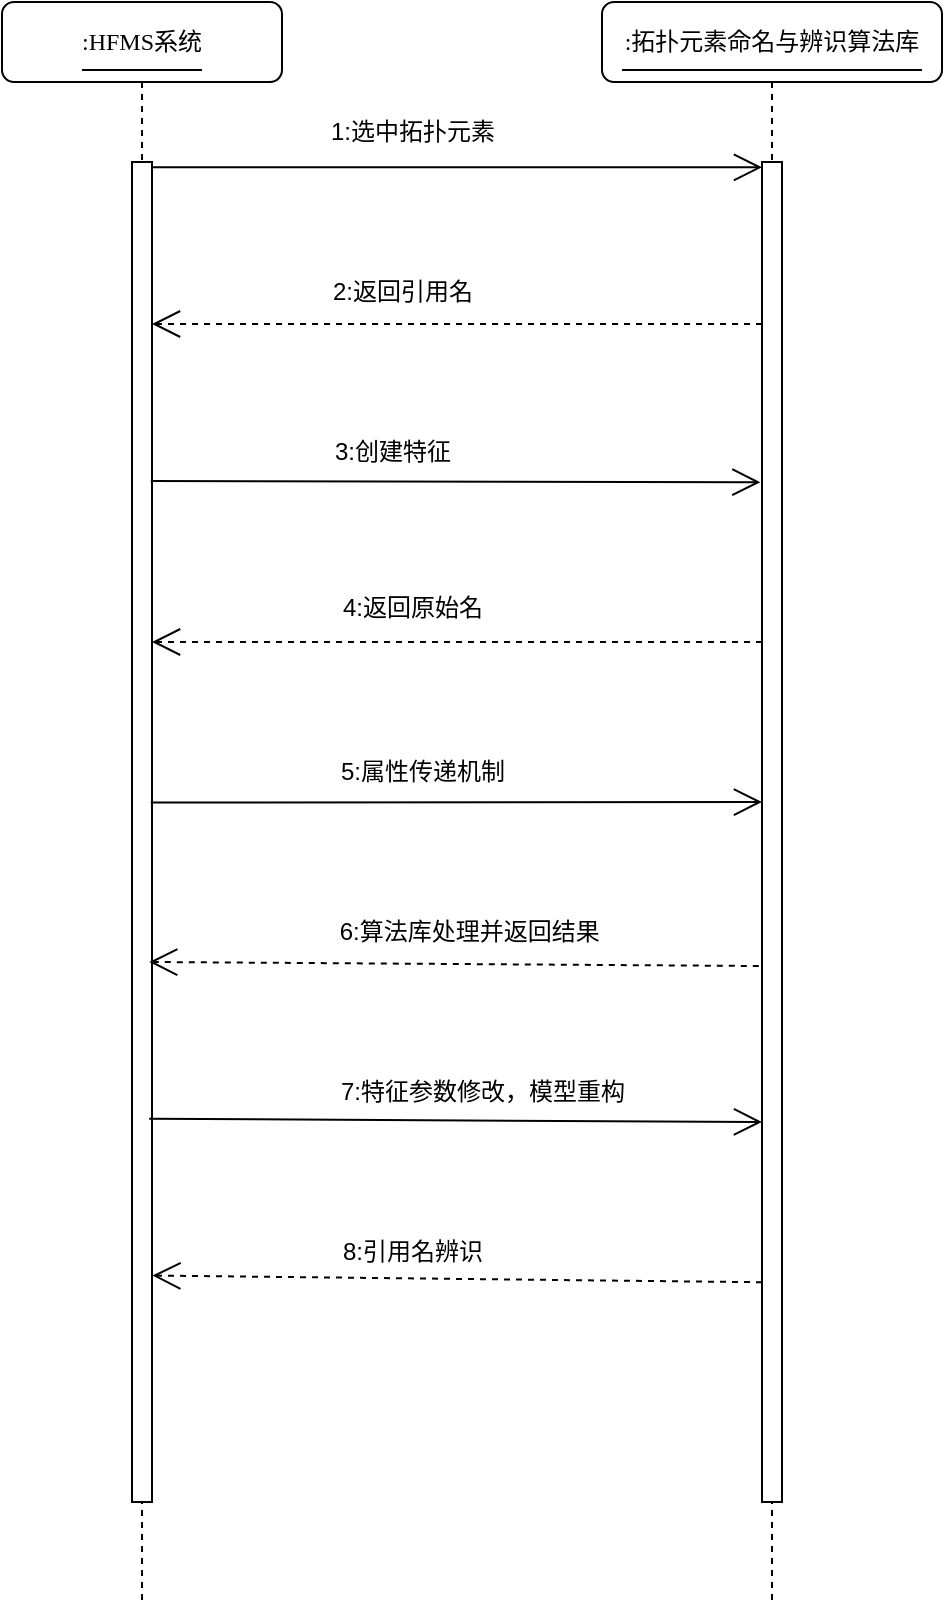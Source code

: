 <mxfile version="22.0.8" type="github">
  <diagram name="第 1 页" id="RmlTkaA-1jOAxN98HU_0">
    <mxGraphModel dx="1290" dy="615" grid="1" gridSize="10" guides="1" tooltips="1" connect="1" arrows="1" fold="1" page="1" pageScale="1" pageWidth="827" pageHeight="1169" math="0" shadow="0">
      <root>
        <mxCell id="0" />
        <mxCell id="1" parent="0" />
        <mxCell id="Gghx9RnaRhX2Y3jycpze-8" value="3:创建特征" style="text;html=1;align=center;verticalAlign=middle;resizable=0;points=[];autosize=1;strokeColor=none;fillColor=none;" vertex="1" parent="1">
          <mxGeometry x="545" y="330" width="80" height="30" as="geometry" />
        </mxCell>
        <mxCell id="Gghx9RnaRhX2Y3jycpze-9" value="4:返回原始名" style="text;html=1;align=center;verticalAlign=middle;resizable=0;points=[];autosize=1;strokeColor=none;fillColor=none;" vertex="1" parent="1">
          <mxGeometry x="550" y="408" width="90" height="30" as="geometry" />
        </mxCell>
        <mxCell id="Gghx9RnaRhX2Y3jycpze-10" value="5:属性传递机制" style="text;html=1;align=center;verticalAlign=middle;resizable=0;points=[];autosize=1;strokeColor=none;fillColor=none;" vertex="1" parent="1">
          <mxGeometry x="545" y="490" width="110" height="30" as="geometry" />
        </mxCell>
        <mxCell id="Gghx9RnaRhX2Y3jycpze-11" value="6:算法库处理并返回结果&amp;nbsp;" style="text;html=1;align=center;verticalAlign=middle;resizable=0;points=[];autosize=1;strokeColor=none;fillColor=none;" vertex="1" parent="1">
          <mxGeometry x="545" y="569.5" width="160" height="30" as="geometry" />
        </mxCell>
        <mxCell id="Gghx9RnaRhX2Y3jycpze-12" value="7:特征参数修改，模型重构" style="text;html=1;align=center;verticalAlign=middle;resizable=0;points=[];autosize=1;strokeColor=none;fillColor=none;" vertex="1" parent="1">
          <mxGeometry x="545" y="650" width="170" height="30" as="geometry" />
        </mxCell>
        <mxCell id="Gghx9RnaRhX2Y3jycpze-15" value="8:引用名辨识" style="text;html=1;align=center;verticalAlign=middle;resizable=0;points=[];autosize=1;strokeColor=none;fillColor=none;" vertex="1" parent="1">
          <mxGeometry x="550" y="730" width="90" height="30" as="geometry" />
        </mxCell>
        <mxCell id="Gghx9RnaRhX2Y3jycpze-17" value="" style="endArrow=open;endFill=1;endSize=12;html=1;rounded=0;entryX=0;entryY=0.004;entryDx=0;entryDy=0;entryPerimeter=0;" edge="1" parent="1" source="Gghx9RnaRhX2Y3jycpze-30" target="Gghx9RnaRhX2Y3jycpze-38">
          <mxGeometry width="160" relative="1" as="geometry">
            <mxPoint x="500" y="218" as="sourcePoint" />
            <mxPoint x="660" y="218" as="targetPoint" />
          </mxGeometry>
        </mxCell>
        <mxCell id="Gghx9RnaRhX2Y3jycpze-18" value="1:选中拓扑元素" style="text;html=1;align=center;verticalAlign=middle;resizable=0;points=[];autosize=1;strokeColor=none;fillColor=none;" vertex="1" parent="1">
          <mxGeometry x="540" y="170" width="110" height="30" as="geometry" />
        </mxCell>
        <mxCell id="Gghx9RnaRhX2Y3jycpze-20" value="2:返回引用名" style="text;html=1;align=center;verticalAlign=middle;resizable=0;points=[];autosize=1;strokeColor=none;fillColor=none;" vertex="1" parent="1">
          <mxGeometry x="545" y="250" width="90" height="30" as="geometry" />
        </mxCell>
        <mxCell id="Gghx9RnaRhX2Y3jycpze-30" value=":HFMS系统" style="shape=umlLifeline;perimeter=lifelinePerimeter;whiteSpace=wrap;html=1;container=1;collapsible=0;recursiveResize=0;outlineConnect=0;rounded=1;shadow=0;comic=0;labelBackgroundColor=none;strokeWidth=1;fontFamily=Verdana;fontSize=12;align=center;" vertex="1" parent="1">
          <mxGeometry x="390" y="120" width="140" height="800" as="geometry" />
        </mxCell>
        <mxCell id="Gghx9RnaRhX2Y3jycpze-31" value="" style="html=1;points=[];perimeter=orthogonalPerimeter;rounded=0;shadow=0;comic=0;labelBackgroundColor=none;strokeWidth=1;fontFamily=Verdana;fontSize=12;align=center;" vertex="1" parent="Gghx9RnaRhX2Y3jycpze-30">
          <mxGeometry x="65" y="80" width="10" height="670" as="geometry" />
        </mxCell>
        <mxCell id="Gghx9RnaRhX2Y3jycpze-32" value="" style="line;strokeWidth=1;fillColor=none;align=left;verticalAlign=middle;spacingTop=-1;spacingLeft=3;spacingRight=3;rotatable=0;labelPosition=right;points=[];portConstraint=eastwest;strokeColor=inherit;" vertex="1" parent="Gghx9RnaRhX2Y3jycpze-30">
          <mxGeometry x="40" y="30" width="60" height="8" as="geometry" />
        </mxCell>
        <mxCell id="Gghx9RnaRhX2Y3jycpze-45" value="" style="endArrow=open;endFill=1;endSize=12;html=1;rounded=0;dashed=1;" edge="1" parent="Gghx9RnaRhX2Y3jycpze-30">
          <mxGeometry width="160" relative="1" as="geometry">
            <mxPoint x="380" y="320" as="sourcePoint" />
            <mxPoint x="75" y="320" as="targetPoint" />
          </mxGeometry>
        </mxCell>
        <mxCell id="Gghx9RnaRhX2Y3jycpze-37" value=":拓扑元素命名与辨识算法库" style="shape=umlLifeline;perimeter=lifelinePerimeter;whiteSpace=wrap;html=1;container=1;collapsible=0;recursiveResize=0;outlineConnect=0;rounded=1;shadow=0;comic=0;labelBackgroundColor=none;strokeWidth=1;fontFamily=Verdana;fontSize=12;align=center;" vertex="1" parent="1">
          <mxGeometry x="690" y="120" width="170" height="800" as="geometry" />
        </mxCell>
        <mxCell id="Gghx9RnaRhX2Y3jycpze-38" value="" style="html=1;points=[];perimeter=orthogonalPerimeter;rounded=0;shadow=0;comic=0;labelBackgroundColor=none;strokeWidth=1;fontFamily=Verdana;fontSize=12;align=center;" vertex="1" parent="Gghx9RnaRhX2Y3jycpze-37">
          <mxGeometry x="80" y="80" width="10" height="670" as="geometry" />
        </mxCell>
        <mxCell id="Gghx9RnaRhX2Y3jycpze-39" value="" style="line;strokeWidth=1;fillColor=none;align=left;verticalAlign=middle;spacingTop=-1;spacingLeft=3;spacingRight=3;rotatable=0;labelPosition=right;points=[];portConstraint=eastwest;strokeColor=inherit;" vertex="1" parent="Gghx9RnaRhX2Y3jycpze-37">
          <mxGeometry x="10" y="30" width="150" height="8" as="geometry" />
        </mxCell>
        <mxCell id="Gghx9RnaRhX2Y3jycpze-42" value="" style="endArrow=open;endFill=1;endSize=12;html=1;rounded=0;dashed=1;" edge="1" parent="1" target="Gghx9RnaRhX2Y3jycpze-31">
          <mxGeometry width="160" relative="1" as="geometry">
            <mxPoint x="770" y="281" as="sourcePoint" />
            <mxPoint x="470" y="280" as="targetPoint" />
          </mxGeometry>
        </mxCell>
        <mxCell id="Gghx9RnaRhX2Y3jycpze-43" value="" style="endArrow=open;endFill=1;endSize=12;html=1;rounded=0;entryX=-0.08;entryY=0.239;entryDx=0;entryDy=0;entryPerimeter=0;exitX=0.94;exitY=0.238;exitDx=0;exitDy=0;exitPerimeter=0;" edge="1" parent="1" source="Gghx9RnaRhX2Y3jycpze-31" target="Gghx9RnaRhX2Y3jycpze-38">
          <mxGeometry width="160" relative="1" as="geometry">
            <mxPoint x="470" y="360" as="sourcePoint" />
            <mxPoint x="770" y="350" as="targetPoint" />
          </mxGeometry>
        </mxCell>
        <mxCell id="Gghx9RnaRhX2Y3jycpze-44" value="" style="endArrow=open;endFill=1;endSize=12;html=1;rounded=0;exitX=0.94;exitY=0.478;exitDx=0;exitDy=0;exitPerimeter=0;" edge="1" parent="1" source="Gghx9RnaRhX2Y3jycpze-31">
          <mxGeometry width="160" relative="1" as="geometry">
            <mxPoint x="470" y="518.5" as="sourcePoint" />
            <mxPoint x="770" y="520" as="targetPoint" />
          </mxGeometry>
        </mxCell>
        <mxCell id="Gghx9RnaRhX2Y3jycpze-46" value="" style="endArrow=open;endFill=1;endSize=12;html=1;rounded=0;dashed=1;exitX=-0.16;exitY=0.6;exitDx=0;exitDy=0;exitPerimeter=0;entryX=0.86;entryY=0.597;entryDx=0;entryDy=0;entryPerimeter=0;" edge="1" parent="1" source="Gghx9RnaRhX2Y3jycpze-38" target="Gghx9RnaRhX2Y3jycpze-31">
          <mxGeometry width="160" relative="1" as="geometry">
            <mxPoint x="765" y="610" as="sourcePoint" />
            <mxPoint x="470" y="600" as="targetPoint" />
          </mxGeometry>
        </mxCell>
        <mxCell id="Gghx9RnaRhX2Y3jycpze-47" value="" style="endArrow=open;endFill=1;endSize=12;html=1;rounded=0;exitX=0.86;exitY=0.714;exitDx=0;exitDy=0;exitPerimeter=0;" edge="1" parent="1" source="Gghx9RnaRhX2Y3jycpze-31">
          <mxGeometry width="160" relative="1" as="geometry">
            <mxPoint x="470" y="680" as="sourcePoint" />
            <mxPoint x="770" y="680" as="targetPoint" />
          </mxGeometry>
        </mxCell>
        <mxCell id="Gghx9RnaRhX2Y3jycpze-48" value="" style="endArrow=open;endFill=1;endSize=12;html=1;rounded=0;dashed=1;exitX=0;exitY=0.836;exitDx=0;exitDy=0;exitPerimeter=0;entryX=1.02;entryY=0.831;entryDx=0;entryDy=0;entryPerimeter=0;" edge="1" parent="1" source="Gghx9RnaRhX2Y3jycpze-38" target="Gghx9RnaRhX2Y3jycpze-31">
          <mxGeometry width="160" relative="1" as="geometry">
            <mxPoint x="765" y="760" as="sourcePoint" />
            <mxPoint x="470" y="760" as="targetPoint" />
          </mxGeometry>
        </mxCell>
      </root>
    </mxGraphModel>
  </diagram>
</mxfile>
